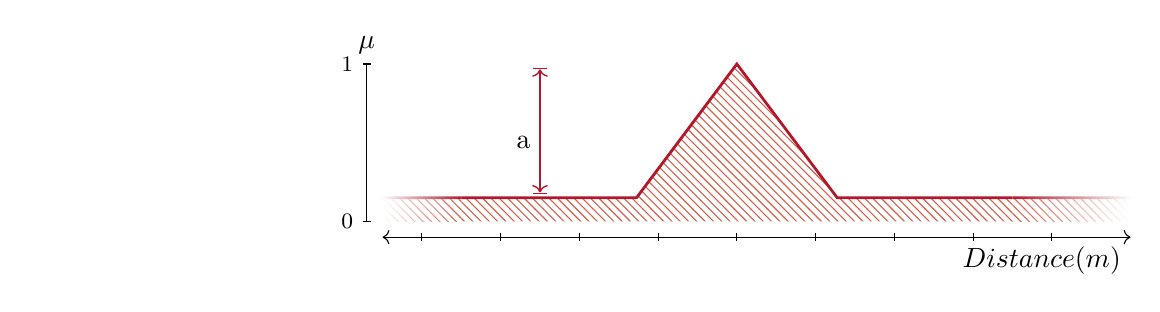 ﻿% Bibliothèqes supplémentaires
\usetikzlibrary{patterns}
\usetikzlibrary{fadings}
\usetikzlibrary{calc}
\usetikzlibrary{positioning}
% Options
%\tikzexternalize[prefix=TikZ_externalize/]
% Styles

% définition des couleurs
\definecolor{RdBu-9-1}{RGB}{178,24,43}
\definecolor{RdBu-9-B}{RGB}{178,24,43}
\definecolor{RdBu-9-2}{RGB}{214,96,77}
\definecolor{RdBu-9-D}{RGB}{214,96,77}
\definecolor{RdBu-9-3}{RGB}{244,165,130}
\definecolor{RdBu-9-F}{RGB}{244,165,130}
\definecolor{RdBu-9-4}{RGB}{253,219,199}
\definecolor{RdBu-9-G}{RGB}{253,219,199}
\definecolor{RdBu-9-5}{RGB}{247,247,247}
\definecolor{RdBu-9-H}{RGB}{247,247,247}
\definecolor{RdBu-9-6}{RGB}{209,229,240}
\definecolor{RdBu-9-I}{RGB}{209,229,240}
\definecolor{RdBu-9-7}{RGB}{146,197,222}
\definecolor{RdBu-9-J}{RGB}{146,197,222}
\definecolor{RdBu-9-8}{RGB}{67,147,195}
\definecolor{RdBu-9-L}{RGB}{67,147,195}
\definecolor{RdBu-9-9}{RGB}{33,102,172}
\definecolor{RdBu-9-N}{RGB}{33,102,172}

\tikzset{%
	ffa/.style={%
		pattern=north west lines,
		pattern color=RdBu-9-2, 
		draw=none
	},
	ffa_fade/.style={%
		ffa, 
		path fading=east
	},
	ffc/.style={%
		draw=RdBu-9-1, 
		line width=1
	},
	% Rendu ligne transparente sans apparition des patterns en dessous
	ffc_fade/.style={%
		ffc, 
		draw=white, 
		postaction={%
			draw=RdBu-9-1, 
			path fading=east
			}
		},
}

\def\decalageX{-.2}
\def\decalageY{-.2}

\begin{tikzpicture}
	% Courbe
	\begin{scope}[transparency group]
		% fond
		\begin{scope}
			\path[ffa] (1,0) -- (1,.3) -- (3 + .225, .3) -- (4.5,2)  -- (6 - .225, .3)  --  (8, .3) --  (8, 0) -- cycle;
			\path[ffa_fade] (8, .3) rectangle (9.5,0);
			\path[ffa_fade, fading angle=180] (0,0) rectangle (1,.3);
		\end{scope}
		%bords
		\begin{scope}
			\path[ffc_fade, fading angle=180] (0, .3) -- ++ (1,0) ;
			\path[ffc] (1,.3) -- (3 + .225, .3) -- (4.5,2)  -- (6 - .225, .3)  --  (8, .3) ;
			\path[ffc_fade] (8, .3) --  (9.5, .3);
		\end{scope}
	\end{scope}

	\begin{scope}
		\path[ffc, line width=.5, |<->|] (2, 1.95) --  (2, .35);
		\node[left] at (2,1) {a};
	\end{scope}


	% Axes X, Y
	\begin{scope}
	  % Axe X
	  \begin{scope}
	    % Axe
	    \draw[<->] (0, \decalageX) --++ (9.5, 0) coordinate (x axis);
	    % Graduations
	    \foreach \n/\t in {0.5/{},1.5/{},2.5/{},3.5/{},4.5/{},5.5/{},6.5/{},7.5/{},8.5/{}}
	    {
			\draw[-] (\n, \decalageX - .05) --++ (0, .1);
			\node[below, font=\footnotesize] at (\n, \decalageX - .05) {\t};
	    }
	    % label
	    \node[below left] at (x axis) {$Distance (m)$};
	  \end{scope}
	  % Axe Y
	  \begin{scope}
	    % Axe
	    \draw[-] (\decalageY ,0) --++ (0, 2) coordinate (y axis);
	    % Graduations
	    \foreach \n/\t in {0/{0},2/{1}}
	    {
	      \draw[-] (\decalageY -.05, \n) --++ (.1, 0);
	      \node[left, font=\footnotesize] at (\decalageY -.05, \n) {\t};
	    }
	    % Label
	    \node[above] at (y axis) {$\mu$};
	  \end{scope}
	\end{scope}

\end{tikzpicture}
